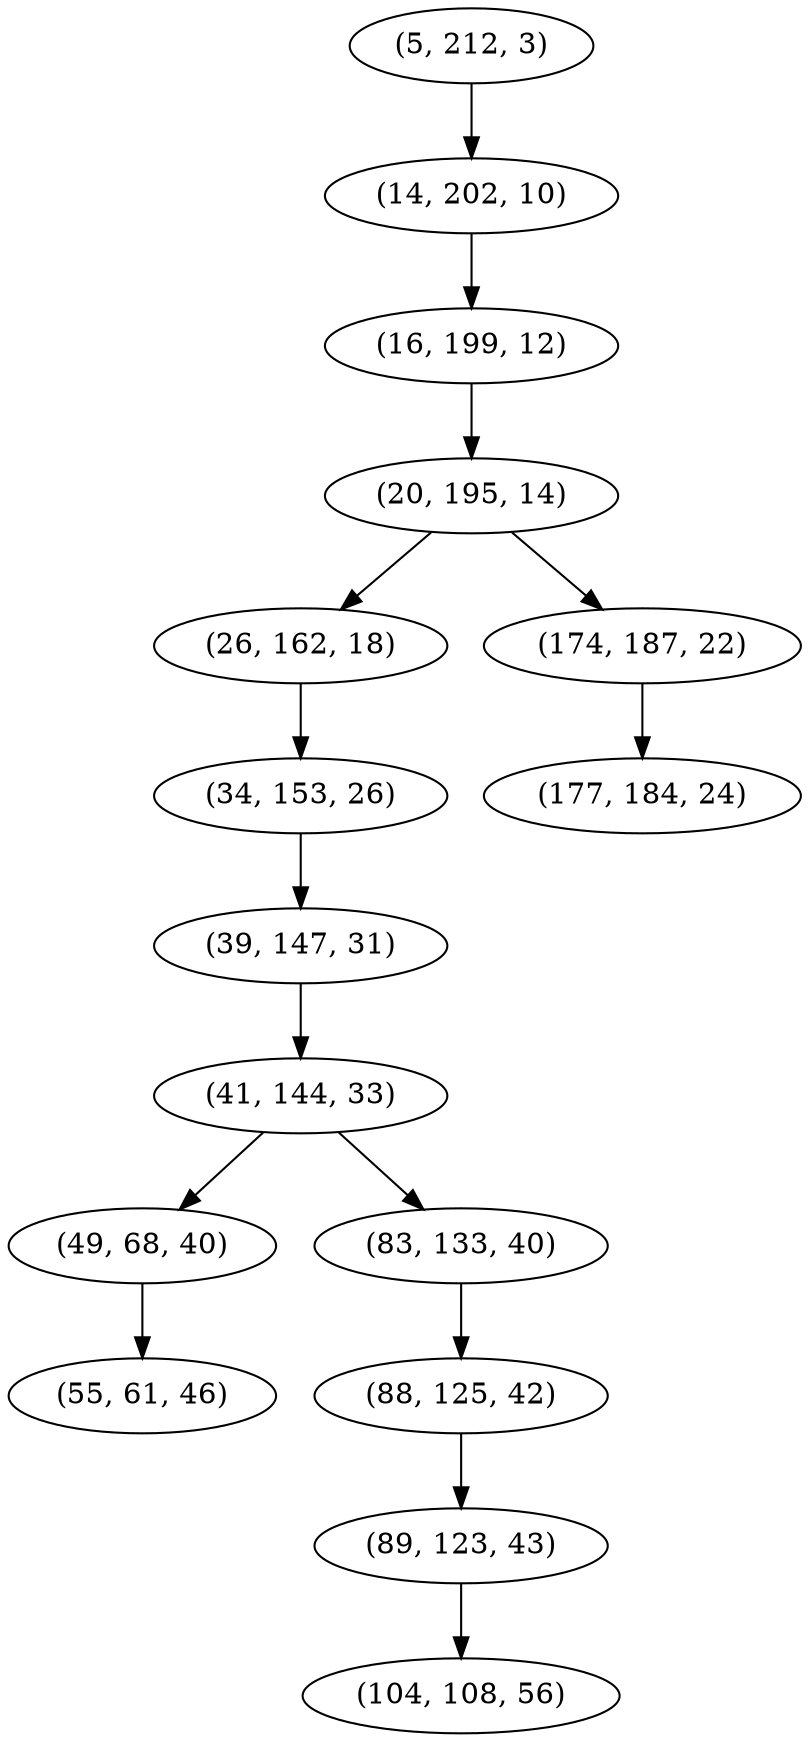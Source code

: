 digraph tree {
    "(5, 212, 3)";
    "(14, 202, 10)";
    "(16, 199, 12)";
    "(20, 195, 14)";
    "(26, 162, 18)";
    "(34, 153, 26)";
    "(39, 147, 31)";
    "(41, 144, 33)";
    "(49, 68, 40)";
    "(55, 61, 46)";
    "(83, 133, 40)";
    "(88, 125, 42)";
    "(89, 123, 43)";
    "(104, 108, 56)";
    "(174, 187, 22)";
    "(177, 184, 24)";
    "(5, 212, 3)" -> "(14, 202, 10)";
    "(14, 202, 10)" -> "(16, 199, 12)";
    "(16, 199, 12)" -> "(20, 195, 14)";
    "(20, 195, 14)" -> "(26, 162, 18)";
    "(20, 195, 14)" -> "(174, 187, 22)";
    "(26, 162, 18)" -> "(34, 153, 26)";
    "(34, 153, 26)" -> "(39, 147, 31)";
    "(39, 147, 31)" -> "(41, 144, 33)";
    "(41, 144, 33)" -> "(49, 68, 40)";
    "(41, 144, 33)" -> "(83, 133, 40)";
    "(49, 68, 40)" -> "(55, 61, 46)";
    "(83, 133, 40)" -> "(88, 125, 42)";
    "(88, 125, 42)" -> "(89, 123, 43)";
    "(89, 123, 43)" -> "(104, 108, 56)";
    "(174, 187, 22)" -> "(177, 184, 24)";
}
